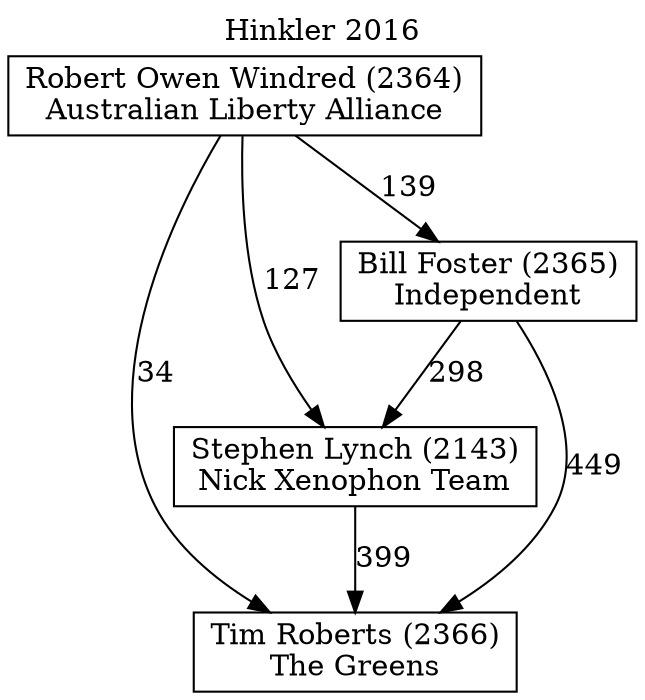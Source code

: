 // House preference flow
digraph "Tim Roberts (2366)_Hinkler_2016" {
	graph [label="Hinkler 2016" labelloc=t mclimit=10]
	node [shape=box]
	"Tim Roberts (2366)" [label="Tim Roberts (2366)
The Greens"]
	"Stephen Lynch (2143)" [label="Stephen Lynch (2143)
Nick Xenophon Team"]
	"Bill Foster (2365)" [label="Bill Foster (2365)
Independent"]
	"Robert Owen Windred (2364)" [label="Robert Owen Windred (2364)
Australian Liberty Alliance"]
	"Bill Foster (2365)" -> "Tim Roberts (2366)" [label=449]
	"Bill Foster (2365)" -> "Stephen Lynch (2143)" [label=298]
	"Robert Owen Windred (2364)" -> "Bill Foster (2365)" [label=139]
	"Stephen Lynch (2143)" -> "Tim Roberts (2366)" [label=399]
	"Robert Owen Windred (2364)" -> "Tim Roberts (2366)" [label=34]
	"Robert Owen Windred (2364)" -> "Stephen Lynch (2143)" [label=127]
}
